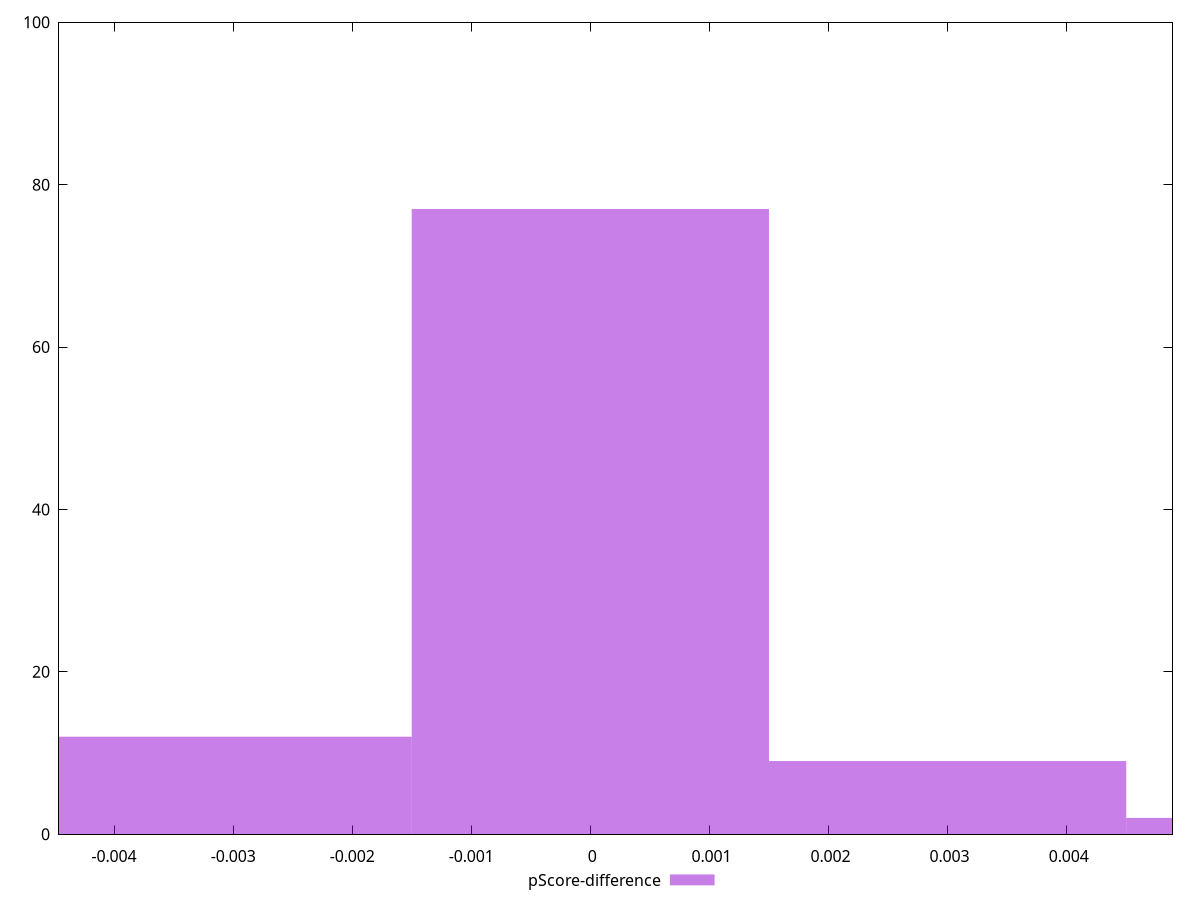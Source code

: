 reset

$pScoreDifference <<EOF
-0.003000330174275125 12
0 77
0.003000330174275125 9
0.00600066034855025 2
EOF

set key outside below
set boxwidth 0.003000330174275125
set xrange [-0.0044623813078356524:0.004888981309623813]
set yrange [0:100]
set trange [0:100]
set style fill transparent solid 0.5 noborder
set terminal svg size 640, 490 enhanced background rgb 'white'
set output "report_00013_2021-02-09T12-04-24.940Z/estimated-input-latency/samples/pages+cached+noadtech/pScore-difference/histogram.svg"

plot $pScoreDifference title "pScore-difference" with boxes

reset
